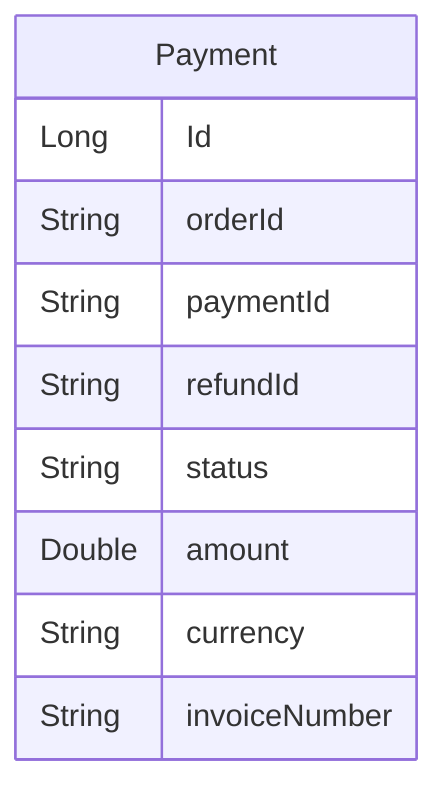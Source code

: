 erDiagram
    Payment {
        Long Id
        String orderId
        String paymentId
        String refundId
        String status
        Double amount
        String currency
        String invoiceNumber        
    }